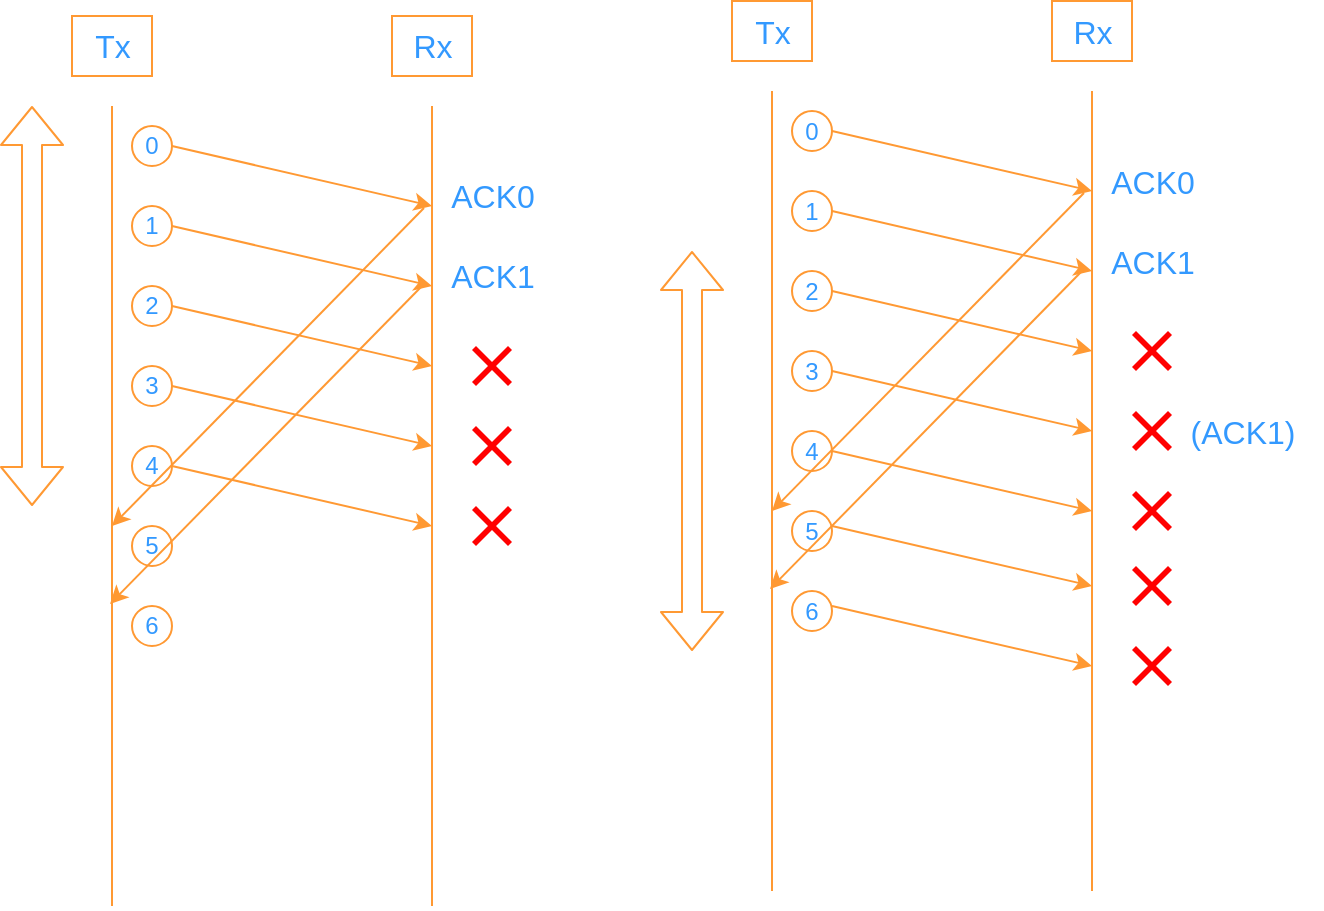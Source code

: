 <mxfile>
    <diagram id="51IOdFOdULPDQw3Ngq8u" name="第 1 页">
        <mxGraphModel dx="597" dy="1147" grid="1" gridSize="10" guides="1" tooltips="1" connect="1" arrows="1" fold="1" page="0" pageScale="1" pageWidth="827" pageHeight="1169" background="none" math="0" shadow="0">
            <root>
                <mxCell id="0"/>
                <mxCell id="1" parent="0"/>
                <mxCell id="2" value="" style="endArrow=none;html=1;strokeColor=#FF9933;fontColor=#3399FF;" edge="1" parent="1">
                    <mxGeometry width="50" height="50" relative="1" as="geometry">
                        <mxPoint x="360" y="640" as="sourcePoint"/>
                        <mxPoint x="360" y="240" as="targetPoint"/>
                    </mxGeometry>
                </mxCell>
                <mxCell id="3" value="" style="endArrow=none;html=1;strokeColor=#FF9933;fontColor=#3399FF;" edge="1" parent="1">
                    <mxGeometry width="50" height="50" relative="1" as="geometry">
                        <mxPoint x="520" y="640" as="sourcePoint"/>
                        <mxPoint x="520" y="240" as="targetPoint"/>
                    </mxGeometry>
                </mxCell>
                <mxCell id="4" value="&lt;font style=&quot;font-size: 16px;&quot;&gt;Tx&lt;/font&gt;" style="text;html=1;align=center;verticalAlign=middle;resizable=0;points=[];autosize=1;strokeColor=#FF9933;fillColor=none;fontColor=#3399FF;" vertex="1" parent="1">
                    <mxGeometry x="340" y="195" width="40" height="30" as="geometry"/>
                </mxCell>
                <mxCell id="5" value="&lt;font style=&quot;font-size: 16px;&quot;&gt;Rx&lt;/font&gt;" style="text;html=1;align=center;verticalAlign=middle;resizable=0;points=[];autosize=1;strokeColor=#FF9933;fillColor=none;fontColor=#3399FF;" vertex="1" parent="1">
                    <mxGeometry x="500" y="195" width="40" height="30" as="geometry"/>
                </mxCell>
                <mxCell id="16" style="edgeStyle=none;html=1;exitX=1;exitY=0.5;exitDx=0;exitDy=0;strokeColor=#FF9933;fontColor=#3399FF;" edge="1" parent="1" source="7">
                    <mxGeometry relative="1" as="geometry">
                        <mxPoint x="520" y="290" as="targetPoint"/>
                    </mxGeometry>
                </mxCell>
                <mxCell id="7" value="0" style="ellipse;whiteSpace=wrap;html=1;aspect=fixed;strokeColor=#FF9933;fontColor=#3399FF;" vertex="1" parent="1">
                    <mxGeometry x="370" y="250" width="20" height="20" as="geometry"/>
                </mxCell>
                <mxCell id="8" value="1" style="ellipse;whiteSpace=wrap;html=1;aspect=fixed;strokeColor=#FF9933;fontColor=#3399FF;" vertex="1" parent="1">
                    <mxGeometry x="370" y="290" width="20" height="20" as="geometry"/>
                </mxCell>
                <mxCell id="10" value="2" style="ellipse;whiteSpace=wrap;html=1;aspect=fixed;strokeColor=#FF9933;fontColor=#3399FF;" vertex="1" parent="1">
                    <mxGeometry x="370" y="330" width="20" height="20" as="geometry"/>
                </mxCell>
                <mxCell id="11" value="3" style="ellipse;whiteSpace=wrap;html=1;aspect=fixed;strokeColor=#FF9933;fontColor=#3399FF;" vertex="1" parent="1">
                    <mxGeometry x="370" y="370" width="20" height="20" as="geometry"/>
                </mxCell>
                <mxCell id="12" value="4" style="ellipse;whiteSpace=wrap;html=1;aspect=fixed;strokeColor=#FF9933;fontColor=#3399FF;" vertex="1" parent="1">
                    <mxGeometry x="370" y="410" width="20" height="20" as="geometry"/>
                </mxCell>
                <mxCell id="13" value="5" style="ellipse;whiteSpace=wrap;html=1;aspect=fixed;strokeColor=#FF9933;fontColor=#3399FF;" vertex="1" parent="1">
                    <mxGeometry x="370" y="450" width="20" height="20" as="geometry"/>
                </mxCell>
                <mxCell id="14" value="6" style="ellipse;whiteSpace=wrap;html=1;aspect=fixed;strokeColor=#FF9933;fontColor=#3399FF;" vertex="1" parent="1">
                    <mxGeometry x="370" y="490" width="20" height="20" as="geometry"/>
                </mxCell>
                <mxCell id="15" value="" style="shape=flexArrow;endArrow=classic;startArrow=classic;html=1;strokeColor=#FF9933;fontColor=#3399FF;" edge="1" parent="1">
                    <mxGeometry width="100" height="100" relative="1" as="geometry">
                        <mxPoint x="320" y="440" as="sourcePoint"/>
                        <mxPoint x="320" y="240" as="targetPoint"/>
                    </mxGeometry>
                </mxCell>
                <mxCell id="17" style="edgeStyle=none;html=1;exitX=1;exitY=0.5;exitDx=0;exitDy=0;strokeColor=#FF9933;fontColor=#3399FF;" edge="1" parent="1">
                    <mxGeometry relative="1" as="geometry">
                        <mxPoint x="520" y="330" as="targetPoint"/>
                        <mxPoint x="390" y="300" as="sourcePoint"/>
                    </mxGeometry>
                </mxCell>
                <mxCell id="18" style="edgeStyle=none;html=1;exitX=1;exitY=0.5;exitDx=0;exitDy=0;strokeColor=#FF9933;fontColor=#3399FF;" edge="1" parent="1">
                    <mxGeometry relative="1" as="geometry">
                        <mxPoint x="520" y="370" as="targetPoint"/>
                        <mxPoint x="390" y="340" as="sourcePoint"/>
                    </mxGeometry>
                </mxCell>
                <mxCell id="19" style="edgeStyle=none;html=1;exitX=1;exitY=0.5;exitDx=0;exitDy=0;strokeColor=#FF9933;fontColor=#3399FF;" edge="1" parent="1">
                    <mxGeometry relative="1" as="geometry">
                        <mxPoint x="520" y="410" as="targetPoint"/>
                        <mxPoint x="390" y="380" as="sourcePoint"/>
                    </mxGeometry>
                </mxCell>
                <mxCell id="20" style="edgeStyle=none;html=1;exitX=1;exitY=0.5;exitDx=0;exitDy=0;strokeColor=#FF9933;fontColor=#3399FF;" edge="1" parent="1">
                    <mxGeometry relative="1" as="geometry">
                        <mxPoint x="520" y="450" as="targetPoint"/>
                        <mxPoint x="390" y="420" as="sourcePoint"/>
                    </mxGeometry>
                </mxCell>
                <mxCell id="21" value="&lt;span style=&quot;font-size: 16px;&quot;&gt;ACK0&lt;/span&gt;" style="text;html=1;align=center;verticalAlign=middle;resizable=0;points=[];autosize=1;strokeColor=none;fillColor=none;fontColor=#3399FF;" vertex="1" parent="1">
                    <mxGeometry x="515" y="270" width="70" height="30" as="geometry"/>
                </mxCell>
                <mxCell id="22" value="&lt;span style=&quot;font-size: 16px;&quot;&gt;ACK1&lt;/span&gt;" style="text;html=1;align=center;verticalAlign=middle;resizable=0;points=[];autosize=1;strokeColor=none;fillColor=none;fontColor=#3399FF;" vertex="1" parent="1">
                    <mxGeometry x="515" y="310" width="70" height="30" as="geometry"/>
                </mxCell>
                <mxCell id="23" value="" style="shape=mxgraph.mockup.markup.redX;fillColor=#ff0000;html=1;shadow=0;strokeColor=none;fontSize=16;fontColor=#3399FF;" vertex="1" parent="1">
                    <mxGeometry x="540" y="360" width="20" height="20" as="geometry"/>
                </mxCell>
                <mxCell id="24" value="" style="shape=mxgraph.mockup.markup.redX;fillColor=#ff0000;html=1;shadow=0;strokeColor=none;fontSize=16;fontColor=#3399FF;" vertex="1" parent="1">
                    <mxGeometry x="540" y="400" width="20" height="20" as="geometry"/>
                </mxCell>
                <mxCell id="25" value="" style="shape=mxgraph.mockup.markup.redX;fillColor=#ff0000;html=1;shadow=0;strokeColor=none;fontSize=16;fontColor=#3399FF;" vertex="1" parent="1">
                    <mxGeometry x="540" y="440" width="20" height="20" as="geometry"/>
                </mxCell>
                <mxCell id="26" value="" style="endArrow=classic;html=1;fontSize=16;exitX=0.014;exitY=0.7;exitDx=0;exitDy=0;exitPerimeter=0;strokeColor=#FF9933;fontColor=#3399FF;" edge="1" parent="1" source="21">
                    <mxGeometry width="50" height="50" relative="1" as="geometry">
                        <mxPoint x="470" y="150" as="sourcePoint"/>
                        <mxPoint x="360" y="450" as="targetPoint"/>
                    </mxGeometry>
                </mxCell>
                <mxCell id="27" value="" style="endArrow=classic;html=1;fontSize=16;exitX=0.014;exitY=0.7;exitDx=0;exitDy=0;exitPerimeter=0;strokeColor=#FF9933;fontColor=#3399FF;" edge="1" parent="1">
                    <mxGeometry width="50" height="50" relative="1" as="geometry">
                        <mxPoint x="515" y="330" as="sourcePoint"/>
                        <mxPoint x="359.02" y="489" as="targetPoint"/>
                    </mxGeometry>
                </mxCell>
                <mxCell id="28" value="" style="endArrow=none;html=1;strokeColor=#FF9933;fontColor=#3399FF;" edge="1" parent="1">
                    <mxGeometry width="50" height="50" relative="1" as="geometry">
                        <mxPoint x="690" y="632.5" as="sourcePoint"/>
                        <mxPoint x="690" y="232.5" as="targetPoint"/>
                    </mxGeometry>
                </mxCell>
                <mxCell id="29" value="" style="endArrow=none;html=1;strokeColor=#FF9933;fontColor=#3399FF;" edge="1" parent="1">
                    <mxGeometry width="50" height="50" relative="1" as="geometry">
                        <mxPoint x="850" y="632.5" as="sourcePoint"/>
                        <mxPoint x="850" y="232.5" as="targetPoint"/>
                    </mxGeometry>
                </mxCell>
                <mxCell id="30" value="&lt;font style=&quot;font-size: 16px;&quot;&gt;Tx&lt;/font&gt;" style="text;html=1;align=center;verticalAlign=middle;resizable=0;points=[];autosize=1;strokeColor=#FF9933;fillColor=none;fontColor=#3399FF;" vertex="1" parent="1">
                    <mxGeometry x="670" y="187.5" width="40" height="30" as="geometry"/>
                </mxCell>
                <mxCell id="31" value="&lt;font style=&quot;font-size: 16px;&quot;&gt;Rx&lt;/font&gt;" style="text;html=1;align=center;verticalAlign=middle;resizable=0;points=[];autosize=1;strokeColor=#FF9933;fillColor=none;fontColor=#3399FF;" vertex="1" parent="1">
                    <mxGeometry x="830" y="187.5" width="40" height="30" as="geometry"/>
                </mxCell>
                <mxCell id="32" style="edgeStyle=none;html=1;exitX=1;exitY=0.5;exitDx=0;exitDy=0;strokeColor=#FF9933;fontColor=#3399FF;" edge="1" source="33" parent="1">
                    <mxGeometry relative="1" as="geometry">
                        <mxPoint x="850" y="282.5" as="targetPoint"/>
                    </mxGeometry>
                </mxCell>
                <mxCell id="33" value="0" style="ellipse;whiteSpace=wrap;html=1;aspect=fixed;strokeColor=#FF9933;fontColor=#3399FF;" vertex="1" parent="1">
                    <mxGeometry x="700" y="242.5" width="20" height="20" as="geometry"/>
                </mxCell>
                <mxCell id="34" value="1" style="ellipse;whiteSpace=wrap;html=1;aspect=fixed;strokeColor=#FF9933;fontColor=#3399FF;" vertex="1" parent="1">
                    <mxGeometry x="700" y="282.5" width="20" height="20" as="geometry"/>
                </mxCell>
                <mxCell id="35" value="2" style="ellipse;whiteSpace=wrap;html=1;aspect=fixed;strokeColor=#FF9933;fontColor=#3399FF;" vertex="1" parent="1">
                    <mxGeometry x="700" y="322.5" width="20" height="20" as="geometry"/>
                </mxCell>
                <mxCell id="36" value="3" style="ellipse;whiteSpace=wrap;html=1;aspect=fixed;strokeColor=#FF9933;fontColor=#3399FF;" vertex="1" parent="1">
                    <mxGeometry x="700" y="362.5" width="20" height="20" as="geometry"/>
                </mxCell>
                <mxCell id="37" value="4" style="ellipse;whiteSpace=wrap;html=1;aspect=fixed;strokeColor=#FF9933;fontColor=#3399FF;" vertex="1" parent="1">
                    <mxGeometry x="700" y="402.5" width="20" height="20" as="geometry"/>
                </mxCell>
                <mxCell id="38" value="5" style="ellipse;whiteSpace=wrap;html=1;aspect=fixed;strokeColor=#FF9933;fontColor=#3399FF;" vertex="1" parent="1">
                    <mxGeometry x="700" y="442.5" width="20" height="20" as="geometry"/>
                </mxCell>
                <mxCell id="39" value="6" style="ellipse;whiteSpace=wrap;html=1;aspect=fixed;strokeColor=#FF9933;fontColor=#3399FF;" vertex="1" parent="1">
                    <mxGeometry x="700" y="482.5" width="20" height="20" as="geometry"/>
                </mxCell>
                <mxCell id="40" value="" style="shape=flexArrow;endArrow=classic;startArrow=classic;html=1;strokeColor=#FF9933;fontColor=#3399FF;" edge="1" parent="1">
                    <mxGeometry width="100" height="100" relative="1" as="geometry">
                        <mxPoint x="650" y="512.5" as="sourcePoint"/>
                        <mxPoint x="650" y="312.5" as="targetPoint"/>
                    </mxGeometry>
                </mxCell>
                <mxCell id="41" style="edgeStyle=none;html=1;exitX=1;exitY=0.5;exitDx=0;exitDy=0;strokeColor=#FF9933;fontColor=#3399FF;" edge="1" parent="1">
                    <mxGeometry relative="1" as="geometry">
                        <mxPoint x="850" y="322.5" as="targetPoint"/>
                        <mxPoint x="720" y="292.5" as="sourcePoint"/>
                    </mxGeometry>
                </mxCell>
                <mxCell id="42" style="edgeStyle=none;html=1;exitX=1;exitY=0.5;exitDx=0;exitDy=0;strokeColor=#FF9933;fontColor=#3399FF;" edge="1" parent="1">
                    <mxGeometry relative="1" as="geometry">
                        <mxPoint x="850" y="362.5" as="targetPoint"/>
                        <mxPoint x="720" y="332.5" as="sourcePoint"/>
                    </mxGeometry>
                </mxCell>
                <mxCell id="43" style="edgeStyle=none;html=1;exitX=1;exitY=0.5;exitDx=0;exitDy=0;strokeColor=#FF9933;fontColor=#3399FF;" edge="1" parent="1">
                    <mxGeometry relative="1" as="geometry">
                        <mxPoint x="850" y="402.5" as="targetPoint"/>
                        <mxPoint x="720" y="372.5" as="sourcePoint"/>
                    </mxGeometry>
                </mxCell>
                <mxCell id="44" style="edgeStyle=none;html=1;exitX=1;exitY=0.5;exitDx=0;exitDy=0;strokeColor=#FF9933;fontColor=#3399FF;" edge="1" parent="1">
                    <mxGeometry relative="1" as="geometry">
                        <mxPoint x="850" y="442.5" as="targetPoint"/>
                        <mxPoint x="720" y="412.5" as="sourcePoint"/>
                    </mxGeometry>
                </mxCell>
                <mxCell id="45" value="&lt;span style=&quot;font-size: 16px;&quot;&gt;ACK0&lt;/span&gt;" style="text;html=1;align=center;verticalAlign=middle;resizable=0;points=[];autosize=1;strokeColor=none;fillColor=none;fontColor=#3399FF;" vertex="1" parent="1">
                    <mxGeometry x="845" y="262.5" width="70" height="30" as="geometry"/>
                </mxCell>
                <mxCell id="46" value="&lt;span style=&quot;font-size: 16px;&quot;&gt;ACK1&lt;/span&gt;" style="text;html=1;align=center;verticalAlign=middle;resizable=0;points=[];autosize=1;strokeColor=none;fillColor=none;fontColor=#3399FF;" vertex="1" parent="1">
                    <mxGeometry x="845" y="302.5" width="70" height="30" as="geometry"/>
                </mxCell>
                <mxCell id="47" value="" style="shape=mxgraph.mockup.markup.redX;fillColor=#ff0000;html=1;shadow=0;strokeColor=none;fontSize=16;fontColor=#3399FF;" vertex="1" parent="1">
                    <mxGeometry x="870" y="352.5" width="20" height="20" as="geometry"/>
                </mxCell>
                <mxCell id="48" value="" style="shape=mxgraph.mockup.markup.redX;fillColor=#ff0000;html=1;shadow=0;strokeColor=none;fontSize=16;fontColor=#3399FF;" vertex="1" parent="1">
                    <mxGeometry x="870" y="392.5" width="20" height="20" as="geometry"/>
                </mxCell>
                <mxCell id="49" value="" style="shape=mxgraph.mockup.markup.redX;fillColor=#ff0000;html=1;shadow=0;strokeColor=none;fontSize=16;fontColor=#3399FF;" vertex="1" parent="1">
                    <mxGeometry x="870" y="432.5" width="20" height="20" as="geometry"/>
                </mxCell>
                <mxCell id="50" value="" style="endArrow=classic;html=1;fontSize=16;exitX=0.014;exitY=0.7;exitDx=0;exitDy=0;exitPerimeter=0;strokeColor=#FF9933;fontColor=#3399FF;" edge="1" source="45" parent="1">
                    <mxGeometry width="50" height="50" relative="1" as="geometry">
                        <mxPoint x="800" y="142.5" as="sourcePoint"/>
                        <mxPoint x="690" y="442.5" as="targetPoint"/>
                    </mxGeometry>
                </mxCell>
                <mxCell id="51" value="" style="endArrow=classic;html=1;fontSize=16;exitX=0.014;exitY=0.7;exitDx=0;exitDy=0;exitPerimeter=0;strokeColor=#FF9933;fontColor=#3399FF;" edge="1" parent="1">
                    <mxGeometry width="50" height="50" relative="1" as="geometry">
                        <mxPoint x="845" y="322.5" as="sourcePoint"/>
                        <mxPoint x="689.02" y="481.5" as="targetPoint"/>
                    </mxGeometry>
                </mxCell>
                <mxCell id="52" style="edgeStyle=none;html=1;exitX=1;exitY=0.5;exitDx=0;exitDy=0;strokeColor=#FF9933;fontColor=#3399FF;" edge="1" parent="1">
                    <mxGeometry relative="1" as="geometry">
                        <mxPoint x="850" y="480" as="targetPoint"/>
                        <mxPoint x="720" y="450" as="sourcePoint"/>
                    </mxGeometry>
                </mxCell>
                <mxCell id="53" style="edgeStyle=none;html=1;exitX=1;exitY=0.5;exitDx=0;exitDy=0;strokeColor=#FF9933;fontColor=#3399FF;" edge="1" parent="1">
                    <mxGeometry relative="1" as="geometry">
                        <mxPoint x="850" y="520" as="targetPoint"/>
                        <mxPoint x="720" y="490" as="sourcePoint"/>
                    </mxGeometry>
                </mxCell>
                <mxCell id="54" value="" style="shape=mxgraph.mockup.markup.redX;fillColor=#ff0000;html=1;shadow=0;strokeColor=none;fontSize=16;fontColor=#3399FF;" vertex="1" parent="1">
                    <mxGeometry x="870" y="470" width="20" height="20" as="geometry"/>
                </mxCell>
                <mxCell id="55" value="" style="shape=mxgraph.mockup.markup.redX;fillColor=#ff0000;html=1;shadow=0;strokeColor=none;fontSize=16;fontColor=#3399FF;" vertex="1" parent="1">
                    <mxGeometry x="870" y="510" width="20" height="20" as="geometry"/>
                </mxCell>
                <mxCell id="56" value="&lt;span style=&quot;font-size: 16px;&quot;&gt;(ACK1)&lt;/span&gt;" style="text;html=1;align=center;verticalAlign=middle;resizable=0;points=[];autosize=1;strokeColor=none;fillColor=none;fontColor=#3399FF;" vertex="1" parent="1">
                    <mxGeometry x="885" y="387.5" width="80" height="30" as="geometry"/>
                </mxCell>
            </root>
        </mxGraphModel>
    </diagram>
</mxfile>